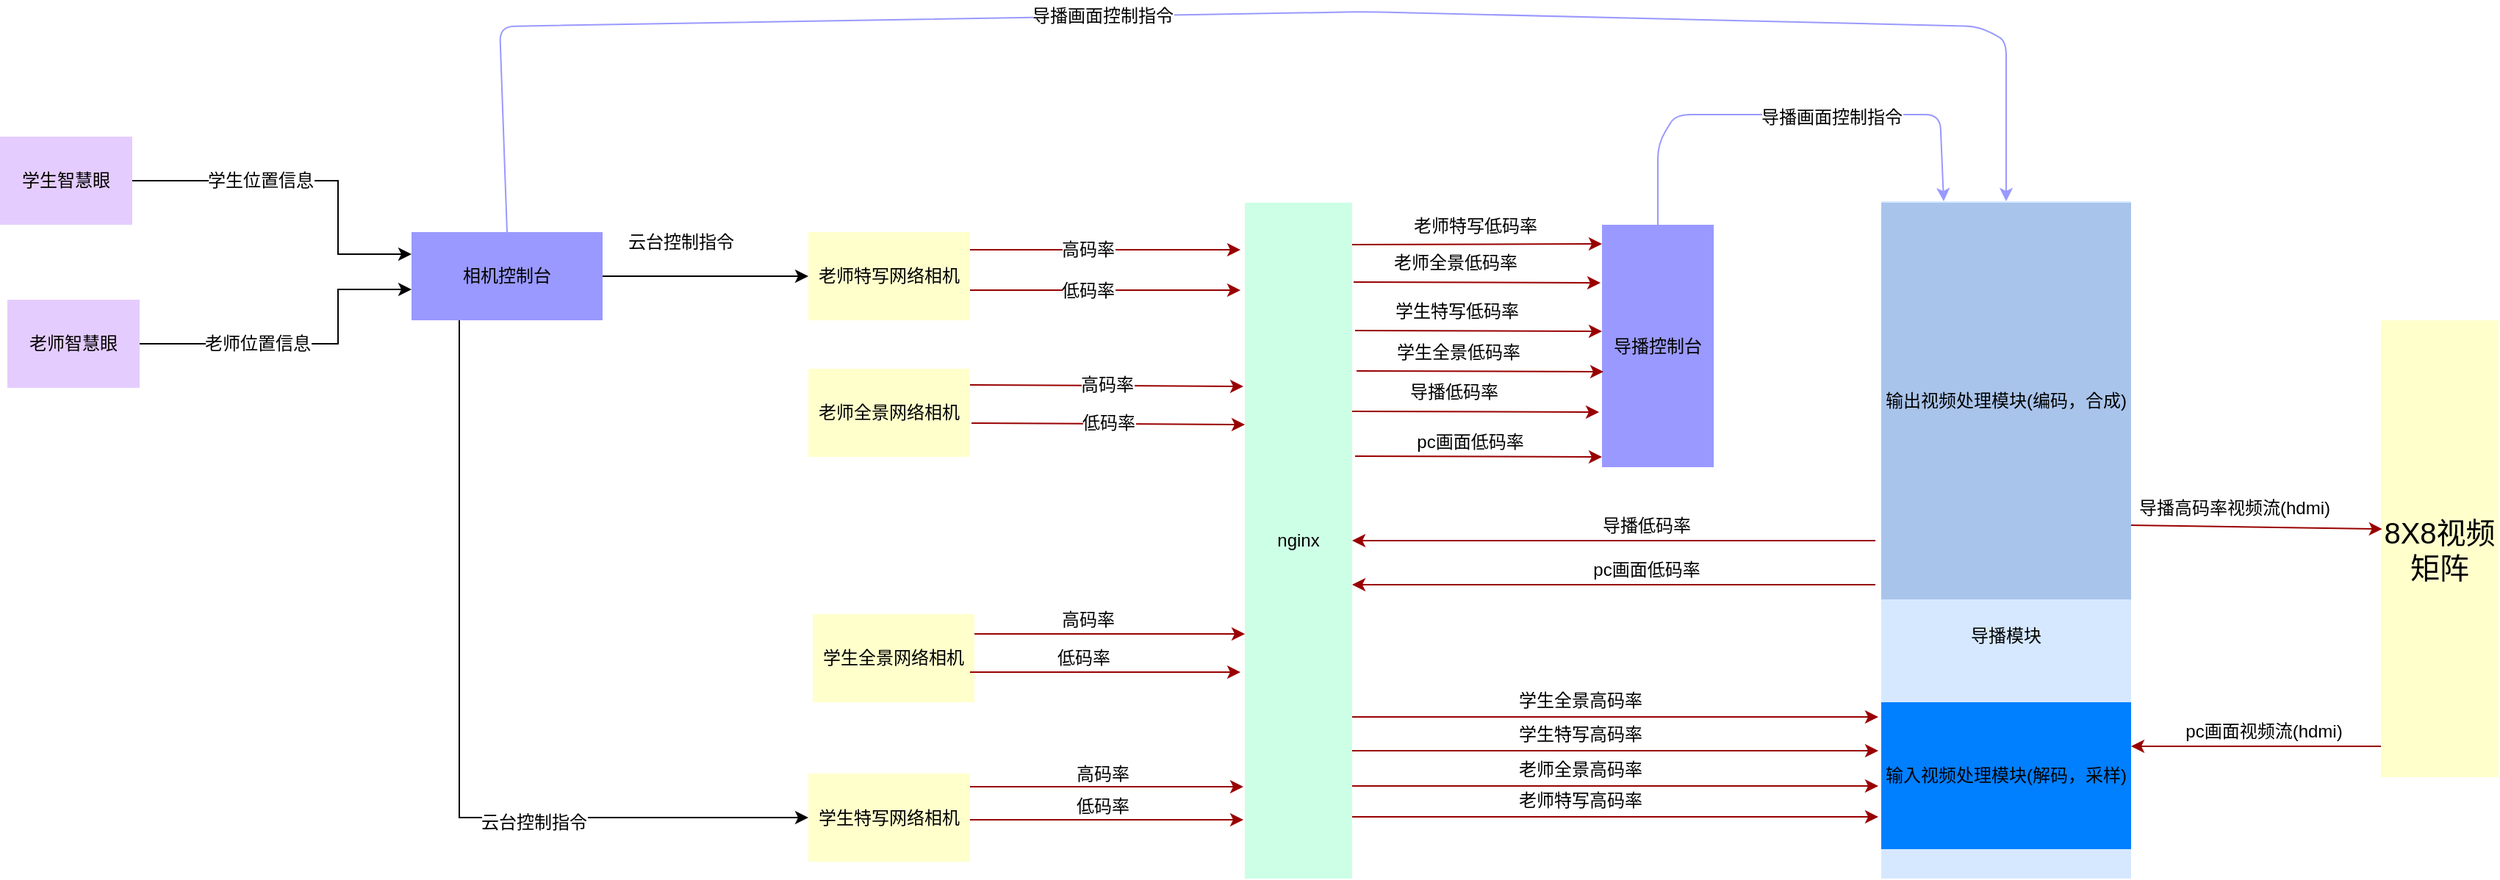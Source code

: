 <mxfile version="10.9.8" type="github"><diagram name="Page-1" id="c7558073-3199-34d8-9f00-42111426c3f3"><mxGraphModel dx="2207" dy="1356" grid="1" gridSize="10" guides="1" tooltips="1" connect="1" arrows="1" fold="1" page="1" pageScale="1" pageWidth="413" pageHeight="583" background="#ffffff" math="0" shadow="0"><root><mxCell id="0"/><mxCell id="1" parent="0"/><mxCell id="cdov7H4q2dCBIj_TWLsQ-12" value="nginx" style="rounded=0;whiteSpace=wrap;strokeColor=none;strokeWidth=2;fillColor=#CCFFE6;fontStyle=0;html=1;" parent="1" vertex="1"><mxGeometry x="107" y="70" width="73" height="460" as="geometry"/></mxCell><mxCell id="D4lReqIDWhX65w8OBNny-97" value="&lt;span style=&quot;white-space: normal&quot;&gt;老师特写网络相机&lt;/span&gt;" style="whiteSpace=wrap;align=center;verticalAlign=middle;fontStyle=0;strokeWidth=3;fillColor=#FFFFCC;strokeColor=none;html=1;" parent="1" vertex="1"><mxGeometry x="-190" y="90" width="110" height="60" as="geometry"/></mxCell><mxCell id="D4lReqIDWhX65w8OBNny-99" value="" style="endArrow=classic;exitX=1;exitY=0.5;exitDx=0;exitDy=0;strokeColor=#990000;fontStyle=0;html=1;" parent="1" edge="1"><mxGeometry width="50" height="50" relative="1" as="geometry"><mxPoint x="-80" y="102" as="sourcePoint"/><mxPoint x="104" y="102" as="targetPoint"/></mxGeometry></mxCell><mxCell id="cdov7H4q2dCBIj_TWLsQ-31" value="高码率" style="text;html=1;resizable=0;points=[];align=center;verticalAlign=middle;labelBackgroundColor=#ffffff;" parent="D4lReqIDWhX65w8OBNny-99" vertex="1" connectable="0"><mxGeometry x="-0.141" y="-2" relative="1" as="geometry"><mxPoint x="1" y="-2" as="offset"/></mxGeometry></mxCell><mxCell id="D4lReqIDWhX65w8OBNny-148" value="&lt;div style=&quot;font-size: 15px&quot;&gt;&lt;br&gt;&lt;/div&gt;" style="text;html=1;resizable=0;points=[];autosize=1;align=left;verticalAlign=top;spacingTop=-4;" parent="1" vertex="1"><mxGeometry x="-396" y="35" width="20" height="20" as="geometry"/></mxCell><mxCell id="cdov7H4q2dCBIj_TWLsQ-6" value="老师全景网络相机" style="whiteSpace=wrap;align=center;verticalAlign=middle;fontStyle=0;strokeWidth=3;fillColor=#FFFFCC;strokeColor=none;html=1;" parent="1" vertex="1"><mxGeometry x="-190" y="183" width="110" height="60" as="geometry"/></mxCell><mxCell id="cdov7H4q2dCBIj_TWLsQ-7" value="" style="endArrow=classic;entryX=-0.004;entryY=0.343;entryDx=0;entryDy=0;exitX=1;exitY=0.5;exitDx=0;exitDy=0;strokeColor=#990000;entryPerimeter=0;fontStyle=0;html=1;" parent="1" edge="1"><mxGeometry width="50" height="50" relative="1" as="geometry"><mxPoint x="-80" y="194" as="sourcePoint"/><mxPoint x="106" y="195" as="targetPoint"/></mxGeometry></mxCell><mxCell id="cdov7H4q2dCBIj_TWLsQ-32" value="高码率" style="text;html=1;resizable=0;points=[];align=center;verticalAlign=middle;labelBackgroundColor=#ffffff;" parent="cdov7H4q2dCBIj_TWLsQ-7" vertex="1" connectable="0"><mxGeometry x="0.216" y="-2" relative="1" as="geometry"><mxPoint x="-20" y="-3" as="offset"/></mxGeometry></mxCell><mxCell id="cdov7H4q2dCBIj_TWLsQ-8" value="学生全景网络相机" style="whiteSpace=wrap;align=center;verticalAlign=middle;fontStyle=0;strokeWidth=3;fillColor=#FFFFCC;strokeColor=none;html=1;" parent="1" vertex="1"><mxGeometry x="-187" y="350" width="110" height="60" as="geometry"/></mxCell><mxCell id="cdov7H4q2dCBIj_TWLsQ-9" value="" style="endArrow=classic;exitX=1;exitY=0.5;exitDx=0;exitDy=0;strokeColor=#990000;fontStyle=0;html=1;" parent="1" edge="1"><mxGeometry width="50" height="50" relative="1" as="geometry"><mxPoint x="-77" y="363.5" as="sourcePoint"/><mxPoint x="107" y="363.5" as="targetPoint"/></mxGeometry></mxCell><mxCell id="cdov7H4q2dCBIj_TWLsQ-33" value="&lt;span style=&quot;font-family: &amp;#34;helvetica&amp;#34; , &amp;#34;arial&amp;#34; , sans-serif ; font-size: 0px ; background-color: rgb(248 , 249 , 250)&quot;&gt;%3CmxGraphModel%3E%3Croot%3E%3CmxCell%20id%3D%220%22%2F%3E%3CmxCell%20id%3D%221%22%20parent%3D%220%22%2F%3E%3CmxCell%20id%3D%222%22%20value%3D%22rtmp%E9%AB%98%E7%A0%81%E7%8E%87%E8%A7%86%E9%A2%91%E6%B5%81%22%20style%3D%22text%3Bhtml%3D1%3Bresizable%3D0%3Bpoints%3D%5B%5D%3Balign%3Dcenter%3BverticalAlign%3Dmiddle%3BlabelBackgroundColor%3D%23ffffff%3B%22%20vertex%3D%221%22%20connectable%3D%220%22%20parent%3D%221%22%3E%3CmxGeometry%20x%3D%229.971%22%20y%3D%22238.215%22%20as%3D%22geometry%22%3E%3CmxPoint%20x%3D%22-20%22%20y%3D%22-3%22%20as%3D%22offset%22%2F%3E%3C%2FmxGeometry%3E%3C%2FmxCell%3E%3C%2Froot%3E%3C%2FmxGraphModel%3E&lt;/span&gt;" style="text;html=1;resizable=0;points=[];align=center;verticalAlign=middle;labelBackgroundColor=#ffffff;" parent="cdov7H4q2dCBIj_TWLsQ-9" vertex="1" connectable="0"><mxGeometry x="-0.119" y="-2" relative="1" as="geometry"><mxPoint as="offset"/></mxGeometry></mxCell><mxCell id="cdov7H4q2dCBIj_TWLsQ-34" value="高码率" style="text;html=1;resizable=0;points=[];align=center;verticalAlign=middle;labelBackgroundColor=#ffffff;" parent="cdov7H4q2dCBIj_TWLsQ-9" vertex="1" connectable="0"><mxGeometry x="-0.13" relative="1" as="geometry"><mxPoint x="-3" y="-9.5" as="offset"/></mxGeometry></mxCell><mxCell id="cdov7H4q2dCBIj_TWLsQ-10" value="学生特写网络相机" style="whiteSpace=wrap;align=center;verticalAlign=middle;fontStyle=0;strokeWidth=3;fillColor=#FFFFCC;strokeColor=none;html=1;" parent="1" vertex="1"><mxGeometry x="-190" y="458.5" width="110" height="60" as="geometry"/></mxCell><mxCell id="cdov7H4q2dCBIj_TWLsQ-11" value="" style="endArrow=classic;exitX=1;exitY=0.5;exitDx=0;exitDy=0;strokeColor=#990000;fontStyle=0;html=1;" parent="1" edge="1"><mxGeometry width="50" height="50" relative="1" as="geometry"><mxPoint x="-80" y="467.5" as="sourcePoint"/><mxPoint x="106" y="467.5" as="targetPoint"/></mxGeometry></mxCell><mxCell id="cdov7H4q2dCBIj_TWLsQ-35" value="高码率" style="text;html=1;resizable=0;points=[];align=center;verticalAlign=middle;labelBackgroundColor=#ffffff;" parent="cdov7H4q2dCBIj_TWLsQ-11" vertex="1" connectable="0"><mxGeometry x="-0.161" y="-3" relative="1" as="geometry"><mxPoint x="12" y="-12" as="offset"/></mxGeometry></mxCell><mxCell id="cdov7H4q2dCBIj_TWLsQ-16" value="8X8视频矩阵" style="whiteSpace=wrap;align=center;verticalAlign=middle;fontStyle=0;strokeWidth=3;fillColor=#FFFFCC;strokeColor=none;html=1;fontSize=20;" parent="1" vertex="1"><mxGeometry x="880" y="150" width="80" height="311" as="geometry"/></mxCell><mxCell id="cdov7H4q2dCBIj_TWLsQ-19" value="" style="endArrow=classic;entryX=0.011;entryY=0.457;entryDx=0;entryDy=0;strokeColor=#990000;entryPerimeter=0;fontStyle=0;html=1;" parent="1" target="cdov7H4q2dCBIj_TWLsQ-16" edge="1"><mxGeometry width="50" height="50" relative="1" as="geometry"><mxPoint x="710" y="289.5" as="sourcePoint"/><mxPoint x="812" y="181.5" as="targetPoint"/><Array as="points"/></mxGeometry></mxCell><mxCell id="cdov7H4q2dCBIj_TWLsQ-30" value="导播高码率视频流(hdmi)" style="text;html=1;resizable=0;points=[];align=center;verticalAlign=middle;labelBackgroundColor=#ffffff;" parent="cdov7H4q2dCBIj_TWLsQ-19" vertex="1" connectable="0"><mxGeometry x="-0.351" y="-2" relative="1" as="geometry"><mxPoint x="14.5" y="-15" as="offset"/></mxGeometry></mxCell><mxCell id="NgtyIUtKBUqIFFrnSonK-11" style="edgeStyle=orthogonalEdgeStyle;rounded=0;orthogonalLoop=1;jettySize=auto;html=1;exitX=1;exitY=0.5;exitDx=0;exitDy=0;entryX=0;entryY=0.5;entryDx=0;entryDy=0;fontSize=20;" edge="1" parent="1" source="cdov7H4q2dCBIj_TWLsQ-29" target="D4lReqIDWhX65w8OBNny-97"><mxGeometry relative="1" as="geometry"/></mxCell><mxCell id="NgtyIUtKBUqIFFrnSonK-16" value="云台控制指令" style="text;html=1;resizable=0;points=[];align=center;verticalAlign=middle;labelBackgroundColor=#ffffff;fontSize=12;" vertex="1" connectable="0" parent="NgtyIUtKBUqIFFrnSonK-11"><mxGeometry x="0.243" y="24" relative="1" as="geometry"><mxPoint x="-34" y="1" as="offset"/></mxGeometry></mxCell><mxCell id="NgtyIUtKBUqIFFrnSonK-12" style="edgeStyle=orthogonalEdgeStyle;rounded=0;orthogonalLoop=1;jettySize=auto;html=1;exitX=0.25;exitY=1;exitDx=0;exitDy=0;entryX=0;entryY=0.5;entryDx=0;entryDy=0;fontSize=20;" edge="1" parent="1" source="cdov7H4q2dCBIj_TWLsQ-29" target="cdov7H4q2dCBIj_TWLsQ-10"><mxGeometry relative="1" as="geometry"/></mxCell><mxCell id="NgtyIUtKBUqIFFrnSonK-15" value="云台控制指令" style="text;html=1;resizable=0;points=[];align=center;verticalAlign=middle;labelBackgroundColor=#ffffff;fontSize=12;" vertex="1" connectable="0" parent="NgtyIUtKBUqIFFrnSonK-12"><mxGeometry x="0.249" y="29" relative="1" as="geometry"><mxPoint x="29" y="32" as="offset"/></mxGeometry></mxCell><mxCell id="cdov7H4q2dCBIj_TWLsQ-29" value="相机控制台" style="whiteSpace=wrap;align=center;verticalAlign=middle;fontStyle=0;strokeWidth=3;fillColor=#9999FF;strokeColor=none;html=1;" parent="1" vertex="1"><mxGeometry x="-460" y="90" width="130" height="60" as="geometry"/></mxCell><mxCell id="cdov7H4q2dCBIj_TWLsQ-38" value="导播控制台" style="whiteSpace=wrap;align=center;verticalAlign=middle;fontStyle=0;strokeWidth=3;fillColor=#9999FF;strokeColor=none;html=1;" parent="1" vertex="1"><mxGeometry x="350" y="85" width="76" height="165" as="geometry"/></mxCell><mxCell id="cdov7H4q2dCBIj_TWLsQ-39" value="" style="endArrow=classic;strokeColor=#9999FF;fontStyle=0;html=1;entryX=0.5;entryY=0;entryDx=0;entryDy=0;exitX=0.5;exitY=0;exitDx=0;exitDy=0;" parent="1" source="cdov7H4q2dCBIj_TWLsQ-29" target="NgtyIUtKBUqIFFrnSonK-80" edge="1"><mxGeometry width="50" height="50" relative="1" as="geometry"><mxPoint x="-280" y="50" as="sourcePoint"/><mxPoint x="191" y="70" as="targetPoint"/><Array as="points"><mxPoint x="-400" y="-50"/><mxPoint x="190" y="-60"/><mxPoint x="607" y="-50"/><mxPoint x="625" y="-40"/></Array></mxGeometry></mxCell><mxCell id="cdov7H4q2dCBIj_TWLsQ-40" value="导播画面控制指令" style="text;html=1;resizable=0;points=[];align=center;verticalAlign=middle;labelBackgroundColor=#ffffff;" parent="cdov7H4q2dCBIj_TWLsQ-39" vertex="1" connectable="0"><mxGeometry x="-0.141" y="-2" relative="1" as="geometry"><mxPoint x="1" y="-2" as="offset"/></mxGeometry></mxCell><mxCell id="NgtyIUtKBUqIFFrnSonK-9" style="edgeStyle=orthogonalEdgeStyle;rounded=0;orthogonalLoop=1;jettySize=auto;html=1;exitX=1;exitY=0.5;exitDx=0;exitDy=0;entryX=0;entryY=0.25;entryDx=0;entryDy=0;fontSize=20;" edge="1" parent="1" source="NgtyIUtKBUqIFFrnSonK-5" target="cdov7H4q2dCBIj_TWLsQ-29"><mxGeometry relative="1" as="geometry"><Array as="points"><mxPoint x="-510" y="55"/><mxPoint x="-510" y="105"/></Array></mxGeometry></mxCell><mxCell id="NgtyIUtKBUqIFFrnSonK-13" value="学生位置信息" style="text;html=1;resizable=0;points=[];align=center;verticalAlign=middle;labelBackgroundColor=#ffffff;fontSize=12;" vertex="1" connectable="0" parent="NgtyIUtKBUqIFFrnSonK-9"><mxGeometry x="-0.518" y="1" relative="1" as="geometry"><mxPoint x="29" y="1" as="offset"/></mxGeometry></mxCell><mxCell id="NgtyIUtKBUqIFFrnSonK-5" value="学生智慧眼" style="whiteSpace=wrap;align=center;verticalAlign=middle;fontStyle=0;strokeWidth=3;fillColor=#E5CCFF;strokeColor=none;html=1;" vertex="1" parent="1"><mxGeometry x="-740" y="25" width="90" height="60" as="geometry"/></mxCell><mxCell id="NgtyIUtKBUqIFFrnSonK-10" style="edgeStyle=orthogonalEdgeStyle;rounded=0;orthogonalLoop=1;jettySize=auto;html=1;exitX=1;exitY=0.5;exitDx=0;exitDy=0;entryX=0;entryY=0.65;entryDx=0;entryDy=0;entryPerimeter=0;fontSize=20;" edge="1" parent="1" source="NgtyIUtKBUqIFFrnSonK-8" target="cdov7H4q2dCBIj_TWLsQ-29"><mxGeometry relative="1" as="geometry"><Array as="points"><mxPoint x="-510" y="166"/><mxPoint x="-510" y="129"/></Array></mxGeometry></mxCell><mxCell id="NgtyIUtKBUqIFFrnSonK-14" value="老师位置信息" style="text;html=1;resizable=0;points=[];align=center;verticalAlign=middle;labelBackgroundColor=#ffffff;fontSize=12;" vertex="1" connectable="0" parent="NgtyIUtKBUqIFFrnSonK-10"><mxGeometry x="-0.252" y="-2" relative="1" as="geometry"><mxPoint x="-3" y="-2" as="offset"/></mxGeometry></mxCell><mxCell id="NgtyIUtKBUqIFFrnSonK-8" value="老师智慧眼" style="whiteSpace=wrap;align=center;verticalAlign=middle;fontStyle=0;strokeWidth=3;fillColor=#E5CCFF;strokeColor=none;html=1;" vertex="1" parent="1"><mxGeometry x="-735" y="136" width="90" height="60" as="geometry"/></mxCell><mxCell id="NgtyIUtKBUqIFFrnSonK-17" value="" style="endArrow=classic;strokeColor=#990000;fontStyle=0;html=1;" edge="1" parent="1"><mxGeometry width="50" height="50" relative="1" as="geometry"><mxPoint x="180" y="98.5" as="sourcePoint"/><mxPoint x="350" y="98" as="targetPoint"/><Array as="points"/></mxGeometry></mxCell><mxCell id="NgtyIUtKBUqIFFrnSonK-19" value="" style="endArrow=classic;entryX=0.011;entryY=0.457;entryDx=0;entryDy=0;strokeColor=#990000;entryPerimeter=0;fontStyle=0;html=1;exitX=0.996;exitY=0.05;exitDx=0;exitDy=0;exitPerimeter=0;" edge="1" parent="1"><mxGeometry width="50" height="50" relative="1" as="geometry"><mxPoint x="181" y="124" as="sourcePoint"/><mxPoint x="349" y="124.5" as="targetPoint"/><Array as="points"/></mxGeometry></mxCell><mxCell id="NgtyIUtKBUqIFFrnSonK-20" value="老师全景低码率" style="text;html=1;resizable=0;points=[];align=center;verticalAlign=middle;labelBackgroundColor=#ffffff;" vertex="1" connectable="0" parent="NgtyIUtKBUqIFFrnSonK-19"><mxGeometry x="-0.351" y="-2" relative="1" as="geometry"><mxPoint x="14.5" y="-15" as="offset"/></mxGeometry></mxCell><mxCell id="NgtyIUtKBUqIFFrnSonK-21" value="" style="endArrow=classic;entryX=0.011;entryY=0.457;entryDx=0;entryDy=0;strokeColor=#990000;entryPerimeter=0;fontStyle=0;html=1;exitX=0.996;exitY=0.05;exitDx=0;exitDy=0;exitPerimeter=0;" edge="1" parent="1"><mxGeometry width="50" height="50" relative="1" as="geometry"><mxPoint x="182" y="157" as="sourcePoint"/><mxPoint x="350" y="157.5" as="targetPoint"/><Array as="points"/></mxGeometry></mxCell><mxCell id="NgtyIUtKBUqIFFrnSonK-22" value="学生特写低码率" style="text;html=1;resizable=0;points=[];align=center;verticalAlign=middle;labelBackgroundColor=#ffffff;" vertex="1" connectable="0" parent="NgtyIUtKBUqIFFrnSonK-21"><mxGeometry x="-0.351" y="-2" relative="1" as="geometry"><mxPoint x="14.5" y="-15" as="offset"/></mxGeometry></mxCell><mxCell id="NgtyIUtKBUqIFFrnSonK-23" value="" style="endArrow=classic;entryX=0.011;entryY=0.457;entryDx=0;entryDy=0;strokeColor=#990000;entryPerimeter=0;fontStyle=0;html=1;exitX=0.996;exitY=0.05;exitDx=0;exitDy=0;exitPerimeter=0;" edge="1" parent="1"><mxGeometry width="50" height="50" relative="1" as="geometry"><mxPoint x="183" y="184.5" as="sourcePoint"/><mxPoint x="351" y="185" as="targetPoint"/><Array as="points"/></mxGeometry></mxCell><mxCell id="NgtyIUtKBUqIFFrnSonK-24" value="学生全景低码率" style="text;html=1;resizable=0;points=[];align=center;verticalAlign=middle;labelBackgroundColor=#ffffff;" vertex="1" connectable="0" parent="NgtyIUtKBUqIFFrnSonK-23"><mxGeometry x="-0.351" y="-2" relative="1" as="geometry"><mxPoint x="14.5" y="-15" as="offset"/></mxGeometry></mxCell><mxCell id="NgtyIUtKBUqIFFrnSonK-25" value="" style="endArrow=classic;entryX=0.011;entryY=0.457;entryDx=0;entryDy=0;strokeColor=#990000;entryPerimeter=0;fontStyle=0;html=1;exitX=0.996;exitY=0.05;exitDx=0;exitDy=0;exitPerimeter=0;" edge="1" parent="1"><mxGeometry width="50" height="50" relative="1" as="geometry"><mxPoint x="180" y="212" as="sourcePoint"/><mxPoint x="348" y="212.5" as="targetPoint"/><Array as="points"/></mxGeometry></mxCell><mxCell id="NgtyIUtKBUqIFFrnSonK-26" value="导播低码率" style="text;html=1;resizable=0;points=[];align=center;verticalAlign=middle;labelBackgroundColor=#ffffff;" vertex="1" connectable="0" parent="NgtyIUtKBUqIFFrnSonK-25"><mxGeometry x="-0.351" y="-2" relative="1" as="geometry"><mxPoint x="14.5" y="-15" as="offset"/></mxGeometry></mxCell><mxCell id="NgtyIUtKBUqIFFrnSonK-27" value="" style="endArrow=classic;strokeColor=#990000;fontStyle=0;html=1;" edge="1" parent="1"><mxGeometry width="50" height="50" relative="1" as="geometry"><mxPoint x="536" y="300" as="sourcePoint"/><mxPoint x="180" y="300" as="targetPoint"/><Array as="points"/></mxGeometry></mxCell><mxCell id="NgtyIUtKBUqIFFrnSonK-43" value="导播低码率" style="text;html=1;resizable=0;points=[];align=center;verticalAlign=middle;labelBackgroundColor=#ffffff;fontSize=12;" vertex="1" connectable="0" parent="NgtyIUtKBUqIFFrnSonK-27"><mxGeometry x="-0.512" y="4" relative="1" as="geometry"><mxPoint x="-69" y="-14.5" as="offset"/></mxGeometry></mxCell><mxCell id="NgtyIUtKBUqIFFrnSonK-71" value="" style="endArrow=classic;exitX=1;exitY=0.5;exitDx=0;exitDy=0;strokeColor=#990000;fontStyle=0;html=1;" edge="1" parent="1"><mxGeometry width="50" height="50" relative="1" as="geometry"><mxPoint x="-80" y="129.5" as="sourcePoint"/><mxPoint x="104" y="129.5" as="targetPoint"/></mxGeometry></mxCell><mxCell id="NgtyIUtKBUqIFFrnSonK-72" value="低码率" style="text;html=1;resizable=0;points=[];align=center;verticalAlign=middle;labelBackgroundColor=#ffffff;" vertex="1" connectable="0" parent="NgtyIUtKBUqIFFrnSonK-71"><mxGeometry x="-0.141" y="-2" relative="1" as="geometry"><mxPoint x="1" y="-2" as="offset"/></mxGeometry></mxCell><mxCell id="NgtyIUtKBUqIFFrnSonK-73" value="" style="endArrow=classic;entryX=-0.004;entryY=0.343;entryDx=0;entryDy=0;exitX=1;exitY=0.5;exitDx=0;exitDy=0;strokeColor=#990000;entryPerimeter=0;fontStyle=0;html=1;" edge="1" parent="1"><mxGeometry width="50" height="50" relative="1" as="geometry"><mxPoint x="-79" y="220" as="sourcePoint"/><mxPoint x="107" y="221" as="targetPoint"/></mxGeometry></mxCell><mxCell id="NgtyIUtKBUqIFFrnSonK-74" value="低码率" style="text;html=1;resizable=0;points=[];align=center;verticalAlign=middle;labelBackgroundColor=#ffffff;" vertex="1" connectable="0" parent="NgtyIUtKBUqIFFrnSonK-73"><mxGeometry x="0.216" y="-2" relative="1" as="geometry"><mxPoint x="-20" y="-3" as="offset"/></mxGeometry></mxCell><mxCell id="NgtyIUtKBUqIFFrnSonK-75" value="" style="endArrow=classic;exitX=1;exitY=0.5;exitDx=0;exitDy=0;strokeColor=#990000;fontStyle=0;html=1;" edge="1" parent="1"><mxGeometry width="50" height="50" relative="1" as="geometry"><mxPoint x="-80" y="389.5" as="sourcePoint"/><mxPoint x="104" y="389.5" as="targetPoint"/></mxGeometry></mxCell><mxCell id="NgtyIUtKBUqIFFrnSonK-76" value="&lt;span style=&quot;font-family: &amp;#34;helvetica&amp;#34; , &amp;#34;arial&amp;#34; , sans-serif ; font-size: 0px ; background-color: rgb(248 , 249 , 250)&quot;&gt;%3CmxGraphModel%3E%3Croot%3E%3CmxCell%20id%3D%220%22%2F%3E%3CmxCell%20id%3D%221%22%20parent%3D%220%22%2F%3E%3CmxCell%20id%3D%222%22%20value%3D%22rtmp%E9%AB%98%E7%A0%81%E7%8E%87%E8%A7%86%E9%A2%91%E6%B5%81%22%20style%3D%22text%3Bhtml%3D1%3Bresizable%3D0%3Bpoints%3D%5B%5D%3Balign%3Dcenter%3BverticalAlign%3Dmiddle%3BlabelBackgroundColor%3D%23ffffff%3B%22%20vertex%3D%221%22%20connectable%3D%220%22%20parent%3D%221%22%3E%3CmxGeometry%20x%3D%229.971%22%20y%3D%22238.215%22%20as%3D%22geometry%22%3E%3CmxPoint%20x%3D%22-20%22%20y%3D%22-3%22%20as%3D%22offset%22%2F%3E%3C%2FmxGeometry%3E%3C%2FmxCell%3E%3C%2Froot%3E%3C%2FmxGraphModel%3E&lt;/span&gt;" style="text;html=1;resizable=0;points=[];align=center;verticalAlign=middle;labelBackgroundColor=#ffffff;" vertex="1" connectable="0" parent="NgtyIUtKBUqIFFrnSonK-75"><mxGeometry x="-0.119" y="-2" relative="1" as="geometry"><mxPoint as="offset"/></mxGeometry></mxCell><mxCell id="NgtyIUtKBUqIFFrnSonK-77" value="低码率" style="text;html=1;resizable=0;points=[];align=center;verticalAlign=middle;labelBackgroundColor=#ffffff;" vertex="1" connectable="0" parent="NgtyIUtKBUqIFFrnSonK-75"><mxGeometry x="-0.13" relative="1" as="geometry"><mxPoint x="-3" y="-9.5" as="offset"/></mxGeometry></mxCell><mxCell id="NgtyIUtKBUqIFFrnSonK-78" value="" style="endArrow=classic;exitX=1;exitY=0.5;exitDx=0;exitDy=0;strokeColor=#990000;fontStyle=0;html=1;" edge="1" parent="1"><mxGeometry width="50" height="50" relative="1" as="geometry"><mxPoint x="-80" y="490" as="sourcePoint"/><mxPoint x="106" y="490" as="targetPoint"/></mxGeometry></mxCell><mxCell id="NgtyIUtKBUqIFFrnSonK-79" value="低码率" style="text;html=1;resizable=0;points=[];align=center;verticalAlign=middle;labelBackgroundColor=#ffffff;" vertex="1" connectable="0" parent="NgtyIUtKBUqIFFrnSonK-78"><mxGeometry x="-0.161" y="-3" relative="1" as="geometry"><mxPoint x="12" y="-12" as="offset"/></mxGeometry></mxCell><mxCell id="NgtyIUtKBUqIFFrnSonK-80" value="&lt;br&gt;&lt;br&gt;&lt;br&gt;&lt;br&gt;&lt;br&gt;&lt;br&gt;&lt;br&gt;&lt;br&gt;&lt;br&gt;导播模块" style="rounded=0;whiteSpace=wrap;strokeColor=none;strokeWidth=2;fillColor=#D5E8FF;fontStyle=0;html=1;" vertex="1" parent="1"><mxGeometry x="540" y="69" width="170" height="461" as="geometry"/></mxCell><mxCell id="NgtyIUtKBUqIFFrnSonK-82" value="" style="endArrow=classic;strokeColor=#9999FF;fontStyle=0;html=1;entryX=0.25;entryY=0;entryDx=0;entryDy=0;exitX=0.5;exitY=0;exitDx=0;exitDy=0;" edge="1" parent="1" source="cdov7H4q2dCBIj_TWLsQ-38" target="NgtyIUtKBUqIFFrnSonK-80"><mxGeometry width="50" height="50" relative="1" as="geometry"><mxPoint x="-385" y="100" as="sourcePoint"/><mxPoint x="617" y="79" as="targetPoint"/><Array as="points"><mxPoint x="388" y="30"/><mxPoint x="400" y="10"/><mxPoint x="580" y="10"/></Array></mxGeometry></mxCell><mxCell id="NgtyIUtKBUqIFFrnSonK-84" value="导播画面控制指令" style="text;html=1;resizable=0;points=[];align=center;verticalAlign=middle;labelBackgroundColor=#ffffff;fontSize=12;" vertex="1" connectable="0" parent="NgtyIUtKBUqIFFrnSonK-82"><mxGeometry x="0.164" y="-2" relative="1" as="geometry"><mxPoint as="offset"/></mxGeometry></mxCell><mxCell id="NgtyIUtKBUqIFFrnSonK-85" value="" style="endArrow=classic;entryX=0.011;entryY=0.457;entryDx=0;entryDy=0;strokeColor=#990000;entryPerimeter=0;fontStyle=0;html=1;exitX=0.996;exitY=0.05;exitDx=0;exitDy=0;exitPerimeter=0;" edge="1" parent="1"><mxGeometry width="50" height="50" relative="1" as="geometry"><mxPoint x="182" y="242.5" as="sourcePoint"/><mxPoint x="350" y="243" as="targetPoint"/><Array as="points"/></mxGeometry></mxCell><mxCell id="NgtyIUtKBUqIFFrnSonK-109" value="pc画面低码率" style="text;html=1;resizable=0;points=[];align=center;verticalAlign=middle;labelBackgroundColor=#ffffff;fontSize=12;" vertex="1" connectable="0" parent="NgtyIUtKBUqIFFrnSonK-85"><mxGeometry x="0.19" y="1" relative="1" as="geometry"><mxPoint x="-22" y="-9" as="offset"/></mxGeometry></mxCell><mxCell id="NgtyIUtKBUqIFFrnSonK-88" value="" style="endArrow=classic;strokeColor=#990000;fontStyle=0;html=1;" edge="1" parent="1"><mxGeometry width="50" height="50" relative="1" as="geometry"><mxPoint x="180" y="488" as="sourcePoint"/><mxPoint x="538" y="488" as="targetPoint"/><Array as="points"/></mxGeometry></mxCell><mxCell id="NgtyIUtKBUqIFFrnSonK-89" value="老师特写高码率" style="text;html=1;resizable=0;points=[];align=center;verticalAlign=middle;labelBackgroundColor=#ffffff;fontSize=12;" vertex="1" connectable="0" parent="NgtyIUtKBUqIFFrnSonK-88"><mxGeometry x="-0.119" y="1" relative="1" as="geometry"><mxPoint x="-3" y="-10" as="offset"/></mxGeometry></mxCell><mxCell id="NgtyIUtKBUqIFFrnSonK-100" value="" style="endArrow=classic;strokeColor=#990000;fontStyle=0;html=1;" edge="1" parent="1"><mxGeometry width="50" height="50" relative="1" as="geometry"><mxPoint x="180" y="420" as="sourcePoint"/><mxPoint x="538" y="420" as="targetPoint"/><Array as="points"/></mxGeometry></mxCell><mxCell id="NgtyIUtKBUqIFFrnSonK-101" value="学生全景高码率" style="text;html=1;resizable=0;points=[];align=center;verticalAlign=middle;labelBackgroundColor=#ffffff;fontSize=12;" vertex="1" connectable="0" parent="NgtyIUtKBUqIFFrnSonK-100"><mxGeometry x="-0.119" y="1" relative="1" as="geometry"><mxPoint x="-3" y="-10" as="offset"/></mxGeometry></mxCell><mxCell id="NgtyIUtKBUqIFFrnSonK-102" value="" style="endArrow=classic;strokeColor=#990000;fontStyle=0;html=1;" edge="1" parent="1"><mxGeometry width="50" height="50" relative="1" as="geometry"><mxPoint x="180" y="443" as="sourcePoint"/><mxPoint x="538" y="443" as="targetPoint"/><Array as="points"/></mxGeometry></mxCell><mxCell id="NgtyIUtKBUqIFFrnSonK-103" value="学生特写高码率" style="text;html=1;resizable=0;points=[];align=center;verticalAlign=middle;labelBackgroundColor=#ffffff;fontSize=12;" vertex="1" connectable="0" parent="NgtyIUtKBUqIFFrnSonK-102"><mxGeometry x="-0.119" y="1" relative="1" as="geometry"><mxPoint x="-3" y="-10" as="offset"/></mxGeometry></mxCell><mxCell id="NgtyIUtKBUqIFFrnSonK-104" value="" style="endArrow=classic;strokeColor=#990000;fontStyle=0;html=1;" edge="1" parent="1"><mxGeometry width="50" height="50" relative="1" as="geometry"><mxPoint x="180" y="467" as="sourcePoint"/><mxPoint x="538" y="467" as="targetPoint"/><Array as="points"/></mxGeometry></mxCell><mxCell id="NgtyIUtKBUqIFFrnSonK-105" value="老师全景高码率" style="text;html=1;resizable=0;points=[];align=center;verticalAlign=middle;labelBackgroundColor=#ffffff;fontSize=12;" vertex="1" connectable="0" parent="NgtyIUtKBUqIFFrnSonK-104"><mxGeometry x="-0.119" y="1" relative="1" as="geometry"><mxPoint x="-3" y="-10" as="offset"/></mxGeometry></mxCell><mxCell id="NgtyIUtKBUqIFFrnSonK-106" value="" style="endArrow=classic;strokeColor=#990000;fontStyle=0;html=1;" edge="1" parent="1"><mxGeometry width="50" height="50" relative="1" as="geometry"><mxPoint x="536" y="330" as="sourcePoint"/><mxPoint x="180" y="330" as="targetPoint"/><Array as="points"/></mxGeometry></mxCell><mxCell id="NgtyIUtKBUqIFFrnSonK-107" value="pc画面低码率" style="text;html=1;resizable=0;points=[];align=center;verticalAlign=middle;labelBackgroundColor=#ffffff;fontSize=12;" vertex="1" connectable="0" parent="NgtyIUtKBUqIFFrnSonK-106"><mxGeometry x="-0.512" y="4" relative="1" as="geometry"><mxPoint x="-69" y="-14.5" as="offset"/></mxGeometry></mxCell><mxCell id="NgtyIUtKBUqIFFrnSonK-108" value="&lt;span style=&quot;text-align: center ; background-color: rgb(255 , 255 , 255)&quot;&gt;老师特写低码率&lt;/span&gt;" style="text;html=1;resizable=0;points=[];autosize=1;align=left;verticalAlign=top;spacingTop=-4;fontSize=12;" vertex="1" parent="1"><mxGeometry x="220" y="76" width="100" height="20" as="geometry"/></mxCell><mxCell id="NgtyIUtKBUqIFFrnSonK-112" value="" style="endArrow=classic;strokeColor=#990000;fontStyle=0;html=1;" edge="1" parent="1"><mxGeometry width="50" height="50" relative="1" as="geometry"><mxPoint x="880" y="440" as="sourcePoint"/><mxPoint x="710" y="440" as="targetPoint"/><Array as="points"/></mxGeometry></mxCell><mxCell id="NgtyIUtKBUqIFFrnSonK-113" value="pc画面视频流(hdmi)" style="text;html=1;resizable=0;points=[];align=center;verticalAlign=middle;labelBackgroundColor=#ffffff;fontSize=12;" vertex="1" connectable="0" parent="NgtyIUtKBUqIFFrnSonK-112"><mxGeometry x="-0.512" y="4" relative="1" as="geometry"><mxPoint x="-39" y="-14" as="offset"/></mxGeometry></mxCell><mxCell id="NgtyIUtKBUqIFFrnSonK-116" value="输入视频处理模块(解码，采样)" style="rounded=0;whiteSpace=wrap;strokeColor=none;strokeWidth=2;fillColor=#007FFF;fontStyle=0;html=1;" vertex="1" parent="1"><mxGeometry x="540" y="410" width="170" height="100" as="geometry"/></mxCell><mxCell id="NgtyIUtKBUqIFFrnSonK-117" value="输出视频处理模块(编码，合成)" style="rounded=0;whiteSpace=wrap;strokeColor=none;strokeWidth=2;fillColor=#A9C4EB;fontStyle=0;html=1;" vertex="1" parent="1"><mxGeometry x="540" y="70" width="170" height="270" as="geometry"/></mxCell></root></mxGraphModel></diagram></mxfile>